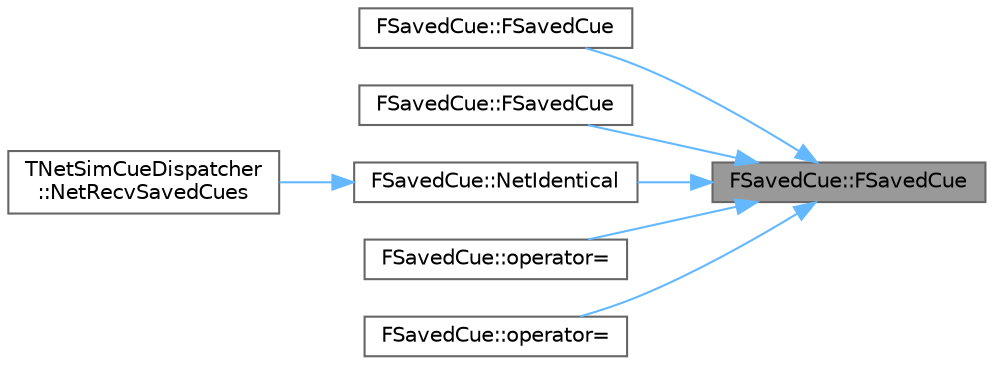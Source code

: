 digraph "FSavedCue::FSavedCue"
{
 // INTERACTIVE_SVG=YES
 // LATEX_PDF_SIZE
  bgcolor="transparent";
  edge [fontname=Helvetica,fontsize=10,labelfontname=Helvetica,labelfontsize=10];
  node [fontname=Helvetica,fontsize=10,shape=box,height=0.2,width=0.4];
  rankdir="RL";
  Node1 [id="Node000001",label="FSavedCue::FSavedCue",height=0.2,width=0.4,color="gray40", fillcolor="grey60", style="filled", fontcolor="black",tooltip=" "];
  Node1 -> Node2 [id="edge1_Node000001_Node000002",dir="back",color="steelblue1",style="solid",tooltip=" "];
  Node2 [id="Node000002",label="FSavedCue::FSavedCue",height=0.2,width=0.4,color="grey40", fillcolor="white", style="filled",URL="$d7/ddf/structFSavedCue.html#a0eb0abebc5b74c1666d1764c3d08a7ad",tooltip=" "];
  Node1 -> Node3 [id="edge2_Node000001_Node000003",dir="back",color="steelblue1",style="solid",tooltip=" "];
  Node3 [id="Node000003",label="FSavedCue::FSavedCue",height=0.2,width=0.4,color="grey40", fillcolor="white", style="filled",URL="$d7/ddf/structFSavedCue.html#aa7a85b2cc54a693267305232d655b5e3",tooltip=" "];
  Node1 -> Node4 [id="edge3_Node000001_Node000004",dir="back",color="steelblue1",style="solid",tooltip=" "];
  Node4 [id="Node000004",label="FSavedCue::NetIdentical",height=0.2,width=0.4,color="grey40", fillcolor="white", style="filled",URL="$d7/ddf/structFSavedCue.html#aa4b099ca0a3de9b37a284f82ccca216d",tooltip=" "];
  Node4 -> Node5 [id="edge4_Node000004_Node000005",dir="back",color="steelblue1",style="solid",tooltip=" "];
  Node5 [id="Node000005",label="TNetSimCueDispatcher\l::NetRecvSavedCues",height=0.2,width=0.4,color="grey40", fillcolor="white", style="filled",URL="$d1/dbb/structTNetSimCueDispatcher.html#ae53d75d02be3391bfe7d6235cb4df7a7",tooltip=" "];
  Node1 -> Node6 [id="edge5_Node000001_Node000006",dir="back",color="steelblue1",style="solid",tooltip=" "];
  Node6 [id="Node000006",label="FSavedCue::operator=",height=0.2,width=0.4,color="grey40", fillcolor="white", style="filled",URL="$d7/ddf/structFSavedCue.html#a47a376e811d07c664f27bff6824a4f10",tooltip=" "];
  Node1 -> Node7 [id="edge6_Node000001_Node000007",dir="back",color="steelblue1",style="solid",tooltip=" "];
  Node7 [id="Node000007",label="FSavedCue::operator=",height=0.2,width=0.4,color="grey40", fillcolor="white", style="filled",URL="$d7/ddf/structFSavedCue.html#a318888614365e6054ac67da1819343ad",tooltip=" "];
}
